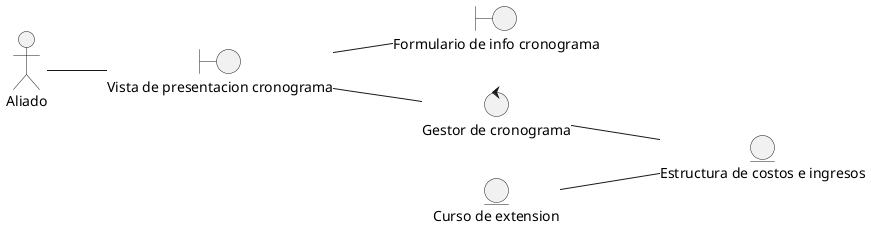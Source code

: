 @startuml DiagramaDeClasePresentarEstructura
left to right direction

actor "Aliado" as actorAliado

entity "Estructura de costos e ingresos" as entidadEstructura
entity "Curso de extension" as entidadCursoExtension

boundary "Vista de presentacion cronograma" as vistaPresentacionEstructura
boundary "Formulario de info cronograma" as vistaFormularioInfo

control "Gestor de cronograma" as ctrlGestorEstructura

actorAliado -- vistaPresentacionEstructura
vistaPresentacionEstructura -- vistaFormularioInfo

vistaPresentacionEstructura -- ctrlGestorEstructura
ctrlGestorEstructura -- entidadEstructura
entidadCursoExtension -- entidadEstructura

@enduml